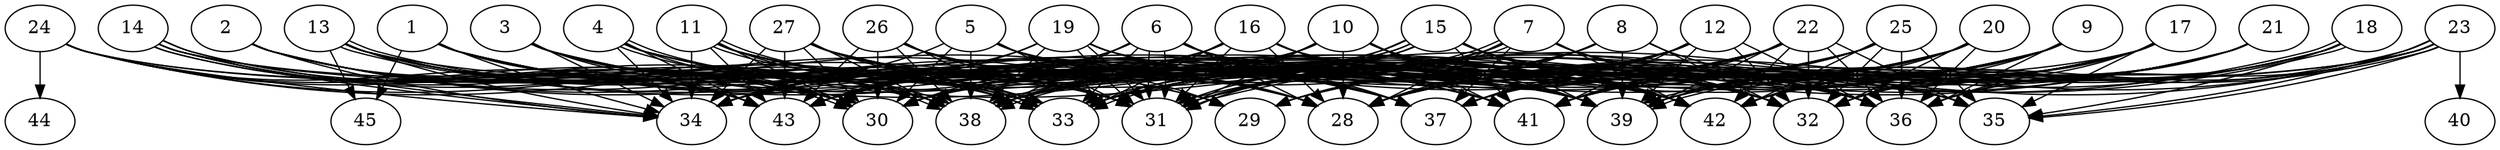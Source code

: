 // DAG automatically generated by daggen at Thu Oct  3 14:07:24 2019
// ./daggen --dot -n 45 --ccr 0.5 --fat 0.9 --regular 0.7 --density 0.9 --mindata 5242880 --maxdata 52428800 
digraph G {
  1 [size="52252672", alpha="0.06", expect_size="26126336"] 
  1 -> 28 [size ="26126336"]
  1 -> 31 [size ="26126336"]
  1 -> 34 [size ="26126336"]
  1 -> 38 [size ="26126336"]
  1 -> 39 [size ="26126336"]
  1 -> 41 [size ="26126336"]
  1 -> 42 [size ="26126336"]
  1 -> 43 [size ="26126336"]
  1 -> 45 [size ="26126336"]
  2 [size="19095552", alpha="0.05", expect_size="9547776"] 
  2 -> 28 [size ="9547776"]
  2 -> 30 [size ="9547776"]
  2 -> 33 [size ="9547776"]
  2 -> 34 [size ="9547776"]
  2 -> 37 [size ="9547776"]
  2 -> 38 [size ="9547776"]
  2 -> 41 [size ="9547776"]
  2 -> 43 [size ="9547776"]
  3 [size="18522112", alpha="0.05", expect_size="9261056"] 
  3 -> 28 [size ="9261056"]
  3 -> 30 [size ="9261056"]
  3 -> 31 [size ="9261056"]
  3 -> 33 [size ="9261056"]
  3 -> 34 [size ="9261056"]
  3 -> 36 [size ="9261056"]
  3 -> 38 [size ="9261056"]
  3 -> 42 [size ="9261056"]
  3 -> 43 [size ="9261056"]
  4 [size="15372288", alpha="0.09", expect_size="7686144"] 
  4 -> 28 [size ="7686144"]
  4 -> 30 [size ="7686144"]
  4 -> 34 [size ="7686144"]
  4 -> 35 [size ="7686144"]
  4 -> 37 [size ="7686144"]
  4 -> 38 [size ="7686144"]
  4 -> 38 [size ="7686144"]
  4 -> 42 [size ="7686144"]
  4 -> 43 [size ="7686144"]
  5 [size="20934656", alpha="0.13", expect_size="10467328"] 
  5 -> 28 [size ="10467328"]
  5 -> 29 [size ="10467328"]
  5 -> 30 [size ="10467328"]
  5 -> 31 [size ="10467328"]
  5 -> 34 [size ="10467328"]
  5 -> 36 [size ="10467328"]
  5 -> 37 [size ="10467328"]
  5 -> 38 [size ="10467328"]
  6 [size="57454592", alpha="0.00", expect_size="28727296"] 
  6 -> 28 [size ="28727296"]
  6 -> 30 [size ="28727296"]
  6 -> 31 [size ="28727296"]
  6 -> 31 [size ="28727296"]
  6 -> 32 [size ="28727296"]
  6 -> 33 [size ="28727296"]
  6 -> 36 [size ="28727296"]
  6 -> 37 [size ="28727296"]
  6 -> 38 [size ="28727296"]
  6 -> 43 [size ="28727296"]
  7 [size="59496448", alpha="0.19", expect_size="29748224"] 
  7 -> 28 [size ="29748224"]
  7 -> 30 [size ="29748224"]
  7 -> 31 [size ="29748224"]
  7 -> 32 [size ="29748224"]
  7 -> 33 [size ="29748224"]
  7 -> 33 [size ="29748224"]
  7 -> 34 [size ="29748224"]
  7 -> 35 [size ="29748224"]
  7 -> 36 [size ="29748224"]
  7 -> 37 [size ="29748224"]
  7 -> 38 [size ="29748224"]
  7 -> 42 [size ="29748224"]
  8 [size="57839616", alpha="0.10", expect_size="28919808"] 
  8 -> 28 [size ="28919808"]
  8 -> 29 [size ="28919808"]
  8 -> 30 [size ="28919808"]
  8 -> 31 [size ="28919808"]
  8 -> 32 [size ="28919808"]
  8 -> 36 [size ="28919808"]
  8 -> 38 [size ="28919808"]
  8 -> 39 [size ="28919808"]
  9 [size="98275328", alpha="0.10", expect_size="49137664"] 
  9 -> 28 [size ="49137664"]
  9 -> 30 [size ="49137664"]
  9 -> 32 [size ="49137664"]
  9 -> 33 [size ="49137664"]
  9 -> 36 [size ="49137664"]
  9 -> 38 [size ="49137664"]
  9 -> 39 [size ="49137664"]
  9 -> 41 [size ="49137664"]
  9 -> 42 [size ="49137664"]
  10 [size="20588544", alpha="0.17", expect_size="10294272"] 
  10 -> 28 [size ="10294272"]
  10 -> 30 [size ="10294272"]
  10 -> 31 [size ="10294272"]
  10 -> 32 [size ="10294272"]
  10 -> 33 [size ="10294272"]
  10 -> 34 [size ="10294272"]
  10 -> 38 [size ="10294272"]
  10 -> 39 [size ="10294272"]
  10 -> 41 [size ="10294272"]
  10 -> 42 [size ="10294272"]
  11 [size="104065024", alpha="0.14", expect_size="52032512"] 
  11 -> 28 [size ="52032512"]
  11 -> 30 [size ="52032512"]
  11 -> 31 [size ="52032512"]
  11 -> 33 [size ="52032512"]
  11 -> 33 [size ="52032512"]
  11 -> 34 [size ="52032512"]
  11 -> 38 [size ="52032512"]
  11 -> 39 [size ="52032512"]
  11 -> 41 [size ="52032512"]
  11 -> 42 [size ="52032512"]
  11 -> 43 [size ="52032512"]
  12 [size="37873664", alpha="0.15", expect_size="18936832"] 
  12 -> 28 [size ="18936832"]
  12 -> 29 [size ="18936832"]
  12 -> 30 [size ="18936832"]
  12 -> 32 [size ="18936832"]
  12 -> 33 [size ="18936832"]
  12 -> 36 [size ="18936832"]
  12 -> 37 [size ="18936832"]
  12 -> 39 [size ="18936832"]
  12 -> 41 [size ="18936832"]
  12 -> 43 [size ="18936832"]
  13 [size="61718528", alpha="0.16", expect_size="30859264"] 
  13 -> 29 [size ="30859264"]
  13 -> 30 [size ="30859264"]
  13 -> 31 [size ="30859264"]
  13 -> 33 [size ="30859264"]
  13 -> 33 [size ="30859264"]
  13 -> 34 [size ="30859264"]
  13 -> 35 [size ="30859264"]
  13 -> 38 [size ="30859264"]
  13 -> 39 [size ="30859264"]
  13 -> 41 [size ="30859264"]
  13 -> 43 [size ="30859264"]
  13 -> 45 [size ="30859264"]
  14 [size="87556096", alpha="0.07", expect_size="43778048"] 
  14 -> 30 [size ="43778048"]
  14 -> 30 [size ="43778048"]
  14 -> 31 [size ="43778048"]
  14 -> 33 [size ="43778048"]
  14 -> 34 [size ="43778048"]
  14 -> 34 [size ="43778048"]
  14 -> 36 [size ="43778048"]
  14 -> 38 [size ="43778048"]
  14 -> 39 [size ="43778048"]
  15 [size="37855232", alpha="0.01", expect_size="18927616"] 
  15 -> 30 [size ="18927616"]
  15 -> 31 [size ="18927616"]
  15 -> 31 [size ="18927616"]
  15 -> 32 [size ="18927616"]
  15 -> 34 [size ="18927616"]
  15 -> 35 [size ="18927616"]
  15 -> 38 [size ="18927616"]
  15 -> 38 [size ="18927616"]
  15 -> 39 [size ="18927616"]
  15 -> 41 [size ="18927616"]
  15 -> 42 [size ="18927616"]
  16 [size="98316288", alpha="0.14", expect_size="49158144"] 
  16 -> 28 [size ="49158144"]
  16 -> 31 [size ="49158144"]
  16 -> 33 [size ="49158144"]
  16 -> 34 [size ="49158144"]
  16 -> 35 [size ="49158144"]
  16 -> 38 [size ="49158144"]
  16 -> 39 [size ="49158144"]
  16 -> 41 [size ="49158144"]
  16 -> 42 [size ="49158144"]
  16 -> 43 [size ="49158144"]
  17 [size="98623488", alpha="0.06", expect_size="49311744"] 
  17 -> 28 [size ="49311744"]
  17 -> 29 [size ="49311744"]
  17 -> 31 [size ="49311744"]
  17 -> 32 [size ="49311744"]
  17 -> 33 [size ="49311744"]
  17 -> 34 [size ="49311744"]
  17 -> 35 [size ="49311744"]
  17 -> 36 [size ="49311744"]
  17 -> 39 [size ="49311744"]
  17 -> 41 [size ="49311744"]
  17 -> 42 [size ="49311744"]
  18 [size="93462528", alpha="0.20", expect_size="46731264"] 
  18 -> 28 [size ="46731264"]
  18 -> 31 [size ="46731264"]
  18 -> 31 [size ="46731264"]
  18 -> 35 [size ="46731264"]
  18 -> 36 [size ="46731264"]
  18 -> 39 [size ="46731264"]
  18 -> 41 [size ="46731264"]
  18 -> 42 [size ="46731264"]
  19 [size="46798848", alpha="0.16", expect_size="23399424"] 
  19 -> 31 [size ="23399424"]
  19 -> 31 [size ="23399424"]
  19 -> 34 [size ="23399424"]
  19 -> 36 [size ="23399424"]
  19 -> 37 [size ="23399424"]
  19 -> 38 [size ="23399424"]
  19 -> 39 [size ="23399424"]
  19 -> 43 [size ="23399424"]
  20 [size="94599168", alpha="0.19", expect_size="47299584"] 
  20 -> 28 [size ="47299584"]
  20 -> 32 [size ="47299584"]
  20 -> 33 [size ="47299584"]
  20 -> 36 [size ="47299584"]
  20 -> 37 [size ="47299584"]
  20 -> 38 [size ="47299584"]
  20 -> 39 [size ="47299584"]
  20 -> 41 [size ="47299584"]
  20 -> 42 [size ="47299584"]
  20 -> 43 [size ="47299584"]
  21 [size="81676288", alpha="0.11", expect_size="40838144"] 
  21 -> 28 [size ="40838144"]
  21 -> 32 [size ="40838144"]
  21 -> 33 [size ="40838144"]
  21 -> 36 [size ="40838144"]
  21 -> 37 [size ="40838144"]
  21 -> 38 [size ="40838144"]
  21 -> 39 [size ="40838144"]
  21 -> 41 [size ="40838144"]
  21 -> 42 [size ="40838144"]
  22 [size="54153216", alpha="0.05", expect_size="27076608"] 
  22 -> 28 [size ="27076608"]
  22 -> 30 [size ="27076608"]
  22 -> 32 [size ="27076608"]
  22 -> 34 [size ="27076608"]
  22 -> 35 [size ="27076608"]
  22 -> 36 [size ="27076608"]
  22 -> 37 [size ="27076608"]
  22 -> 38 [size ="27076608"]
  22 -> 39 [size ="27076608"]
  22 -> 41 [size ="27076608"]
  22 -> 42 [size ="27076608"]
  22 -> 43 [size ="27076608"]
  23 [size="31678464", alpha="0.00", expect_size="15839232"] 
  23 -> 28 [size ="15839232"]
  23 -> 30 [size ="15839232"]
  23 -> 31 [size ="15839232"]
  23 -> 35 [size ="15839232"]
  23 -> 35 [size ="15839232"]
  23 -> 36 [size ="15839232"]
  23 -> 38 [size ="15839232"]
  23 -> 39 [size ="15839232"]
  23 -> 39 [size ="15839232"]
  23 -> 40 [size ="15839232"]
  23 -> 42 [size ="15839232"]
  24 [size="14811136", alpha="0.17", expect_size="7405568"] 
  24 -> 28 [size ="7405568"]
  24 -> 29 [size ="7405568"]
  24 -> 30 [size ="7405568"]
  24 -> 34 [size ="7405568"]
  24 -> 38 [size ="7405568"]
  24 -> 39 [size ="7405568"]
  24 -> 42 [size ="7405568"]
  24 -> 43 [size ="7405568"]
  24 -> 44 [size ="7405568"]
  25 [size="46553088", alpha="0.16", expect_size="23276544"] 
  25 -> 28 [size ="23276544"]
  25 -> 29 [size ="23276544"]
  25 -> 30 [size ="23276544"]
  25 -> 31 [size ="23276544"]
  25 -> 32 [size ="23276544"]
  25 -> 33 [size ="23276544"]
  25 -> 35 [size ="23276544"]
  25 -> 36 [size ="23276544"]
  25 -> 37 [size ="23276544"]
  25 -> 41 [size ="23276544"]
  25 -> 42 [size ="23276544"]
  25 -> 43 [size ="23276544"]
  26 [size="51552256", alpha="0.04", expect_size="25776128"] 
  26 -> 28 [size ="25776128"]
  26 -> 30 [size ="25776128"]
  26 -> 31 [size ="25776128"]
  26 -> 33 [size ="25776128"]
  26 -> 38 [size ="25776128"]
  26 -> 39 [size ="25776128"]
  26 -> 41 [size ="25776128"]
  26 -> 43 [size ="25776128"]
  27 [size="22208512", alpha="0.03", expect_size="11104256"] 
  27 -> 28 [size ="11104256"]
  27 -> 30 [size ="11104256"]
  27 -> 31 [size ="11104256"]
  27 -> 32 [size ="11104256"]
  27 -> 33 [size ="11104256"]
  27 -> 34 [size ="11104256"]
  27 -> 38 [size ="11104256"]
  27 -> 39 [size ="11104256"]
  27 -> 41 [size ="11104256"]
  27 -> 43 [size ="11104256"]
  28 [size="49905664", alpha="0.13", expect_size="24952832"] 
  29 [size="48615424", alpha="0.00", expect_size="24307712"] 
  30 [size="28731392", alpha="0.10", expect_size="14365696"] 
  31 [size="23672832", alpha="0.20", expect_size="11836416"] 
  32 [size="75210752", alpha="0.15", expect_size="37605376"] 
  33 [size="97583104", alpha="0.02", expect_size="48791552"] 
  34 [size="98828288", alpha="0.05", expect_size="49414144"] 
  35 [size="83834880", alpha="0.13", expect_size="41917440"] 
  36 [size="63049728", alpha="0.00", expect_size="31524864"] 
  37 [size="83443712", alpha="0.06", expect_size="41721856"] 
  38 [size="99655680", alpha="0.10", expect_size="49827840"] 
  39 [size="64671744", alpha="0.01", expect_size="32335872"] 
  40 [size="66279424", alpha="0.10", expect_size="33139712"] 
  41 [size="20211712", alpha="0.14", expect_size="10105856"] 
  42 [size="20051968", alpha="0.07", expect_size="10025984"] 
  43 [size="93186048", alpha="0.05", expect_size="46593024"] 
  44 [size="102105088", alpha="0.03", expect_size="51052544"] 
  45 [size="29509632", alpha="0.10", expect_size="14754816"] 
}
